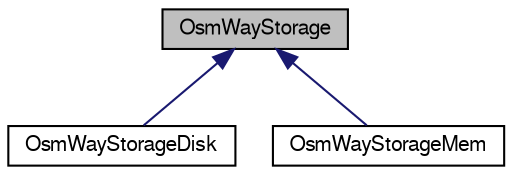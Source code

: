 digraph G
{
  bgcolor="transparent";
  edge [fontname="FreeSans",fontsize="10",labelfontname="FreeSans",labelfontsize="10"];
  node [fontname="FreeSans",fontsize="10",shape=record];
  Node1 [label="OsmWayStorage",height=0.2,width=0.4,color="black", fillcolor="grey75", style="filled" fontcolor="black"];
  Node1 -> Node2 [dir=back,color="midnightblue",fontsize="10",style="solid",fontname="FreeSans"];
  Node2 [label="OsmWayStorageDisk",height=0.2,width=0.4,color="black",URL="$classOsmWayStorageDisk.html"];
  Node1 -> Node3 [dir=back,color="midnightblue",fontsize="10",style="solid",fontname="FreeSans"];
  Node3 [label="OsmWayStorageMem",height=0.2,width=0.4,color="black",URL="$classOsmWayStorageMem.html"];
}
